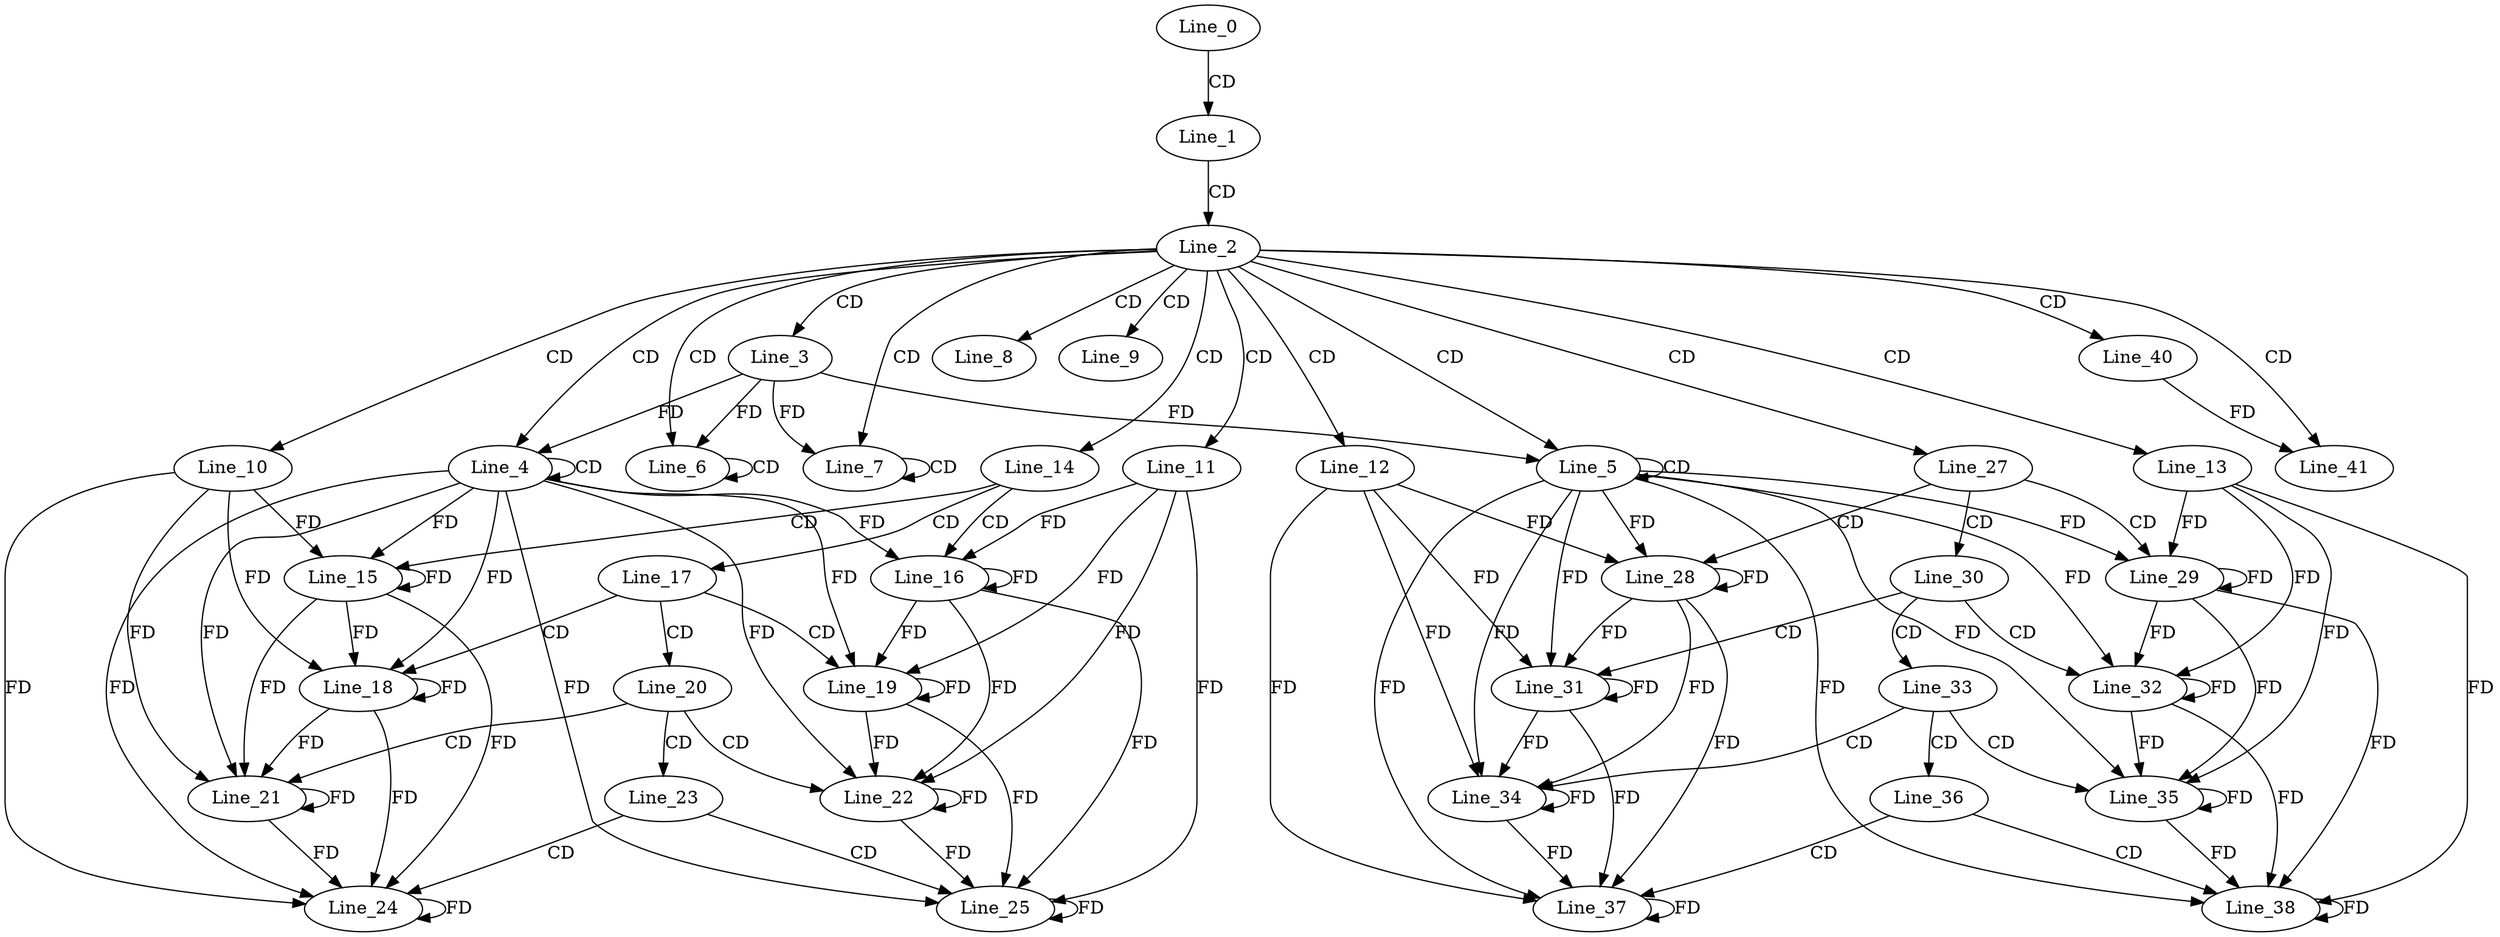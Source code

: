 digraph G {
  Line_0;
  Line_1;
  Line_2;
  Line_3;
  Line_4;
  Line_4;
  Line_5;
  Line_5;
  Line_6;
  Line_6;
  Line_7;
  Line_7;
  Line_8;
  Line_9;
  Line_10;
  Line_11;
  Line_12;
  Line_13;
  Line_14;
  Line_15;
  Line_16;
  Line_17;
  Line_18;
  Line_19;
  Line_19;
  Line_20;
  Line_21;
  Line_21;
  Line_22;
  Line_22;
  Line_23;
  Line_24;
  Line_24;
  Line_25;
  Line_27;
  Line_28;
  Line_29;
  Line_30;
  Line_31;
  Line_32;
  Line_32;
  Line_33;
  Line_34;
  Line_34;
  Line_35;
  Line_35;
  Line_36;
  Line_37;
  Line_37;
  Line_38;
  Line_40;
  Line_41;
  Line_0 -> Line_1 [ label="CD" ];
  Line_1 -> Line_2 [ label="CD" ];
  Line_2 -> Line_3 [ label="CD" ];
  Line_2 -> Line_4 [ label="CD" ];
  Line_4 -> Line_4 [ label="CD" ];
  Line_3 -> Line_4 [ label="FD" ];
  Line_2 -> Line_5 [ label="CD" ];
  Line_5 -> Line_5 [ label="CD" ];
  Line_3 -> Line_5 [ label="FD" ];
  Line_2 -> Line_6 [ label="CD" ];
  Line_6 -> Line_6 [ label="CD" ];
  Line_3 -> Line_6 [ label="FD" ];
  Line_2 -> Line_7 [ label="CD" ];
  Line_7 -> Line_7 [ label="CD" ];
  Line_3 -> Line_7 [ label="FD" ];
  Line_2 -> Line_8 [ label="CD" ];
  Line_2 -> Line_9 [ label="CD" ];
  Line_2 -> Line_10 [ label="CD" ];
  Line_2 -> Line_11 [ label="CD" ];
  Line_2 -> Line_12 [ label="CD" ];
  Line_2 -> Line_13 [ label="CD" ];
  Line_2 -> Line_14 [ label="CD" ];
  Line_14 -> Line_15 [ label="CD" ];
  Line_10 -> Line_15 [ label="FD" ];
  Line_15 -> Line_15 [ label="FD" ];
  Line_4 -> Line_15 [ label="FD" ];
  Line_14 -> Line_16 [ label="CD" ];
  Line_11 -> Line_16 [ label="FD" ];
  Line_16 -> Line_16 [ label="FD" ];
  Line_4 -> Line_16 [ label="FD" ];
  Line_14 -> Line_17 [ label="CD" ];
  Line_17 -> Line_18 [ label="CD" ];
  Line_10 -> Line_18 [ label="FD" ];
  Line_15 -> Line_18 [ label="FD" ];
  Line_18 -> Line_18 [ label="FD" ];
  Line_4 -> Line_18 [ label="FD" ];
  Line_17 -> Line_19 [ label="CD" ];
  Line_11 -> Line_19 [ label="FD" ];
  Line_16 -> Line_19 [ label="FD" ];
  Line_19 -> Line_19 [ label="FD" ];
  Line_4 -> Line_19 [ label="FD" ];
  Line_17 -> Line_20 [ label="CD" ];
  Line_20 -> Line_21 [ label="CD" ];
  Line_10 -> Line_21 [ label="FD" ];
  Line_15 -> Line_21 [ label="FD" ];
  Line_18 -> Line_21 [ label="FD" ];
  Line_21 -> Line_21 [ label="FD" ];
  Line_4 -> Line_21 [ label="FD" ];
  Line_20 -> Line_22 [ label="CD" ];
  Line_11 -> Line_22 [ label="FD" ];
  Line_16 -> Line_22 [ label="FD" ];
  Line_19 -> Line_22 [ label="FD" ];
  Line_22 -> Line_22 [ label="FD" ];
  Line_4 -> Line_22 [ label="FD" ];
  Line_20 -> Line_23 [ label="CD" ];
  Line_23 -> Line_24 [ label="CD" ];
  Line_10 -> Line_24 [ label="FD" ];
  Line_15 -> Line_24 [ label="FD" ];
  Line_18 -> Line_24 [ label="FD" ];
  Line_21 -> Line_24 [ label="FD" ];
  Line_24 -> Line_24 [ label="FD" ];
  Line_4 -> Line_24 [ label="FD" ];
  Line_23 -> Line_25 [ label="CD" ];
  Line_11 -> Line_25 [ label="FD" ];
  Line_16 -> Line_25 [ label="FD" ];
  Line_19 -> Line_25 [ label="FD" ];
  Line_22 -> Line_25 [ label="FD" ];
  Line_25 -> Line_25 [ label="FD" ];
  Line_4 -> Line_25 [ label="FD" ];
  Line_2 -> Line_27 [ label="CD" ];
  Line_27 -> Line_28 [ label="CD" ];
  Line_12 -> Line_28 [ label="FD" ];
  Line_28 -> Line_28 [ label="FD" ];
  Line_5 -> Line_28 [ label="FD" ];
  Line_27 -> Line_29 [ label="CD" ];
  Line_13 -> Line_29 [ label="FD" ];
  Line_29 -> Line_29 [ label="FD" ];
  Line_5 -> Line_29 [ label="FD" ];
  Line_27 -> Line_30 [ label="CD" ];
  Line_30 -> Line_31 [ label="CD" ];
  Line_12 -> Line_31 [ label="FD" ];
  Line_28 -> Line_31 [ label="FD" ];
  Line_31 -> Line_31 [ label="FD" ];
  Line_5 -> Line_31 [ label="FD" ];
  Line_30 -> Line_32 [ label="CD" ];
  Line_13 -> Line_32 [ label="FD" ];
  Line_29 -> Line_32 [ label="FD" ];
  Line_32 -> Line_32 [ label="FD" ];
  Line_5 -> Line_32 [ label="FD" ];
  Line_30 -> Line_33 [ label="CD" ];
  Line_33 -> Line_34 [ label="CD" ];
  Line_12 -> Line_34 [ label="FD" ];
  Line_28 -> Line_34 [ label="FD" ];
  Line_31 -> Line_34 [ label="FD" ];
  Line_34 -> Line_34 [ label="FD" ];
  Line_5 -> Line_34 [ label="FD" ];
  Line_33 -> Line_35 [ label="CD" ];
  Line_13 -> Line_35 [ label="FD" ];
  Line_29 -> Line_35 [ label="FD" ];
  Line_32 -> Line_35 [ label="FD" ];
  Line_35 -> Line_35 [ label="FD" ];
  Line_5 -> Line_35 [ label="FD" ];
  Line_33 -> Line_36 [ label="CD" ];
  Line_36 -> Line_37 [ label="CD" ];
  Line_12 -> Line_37 [ label="FD" ];
  Line_28 -> Line_37 [ label="FD" ];
  Line_31 -> Line_37 [ label="FD" ];
  Line_34 -> Line_37 [ label="FD" ];
  Line_37 -> Line_37 [ label="FD" ];
  Line_5 -> Line_37 [ label="FD" ];
  Line_36 -> Line_38 [ label="CD" ];
  Line_13 -> Line_38 [ label="FD" ];
  Line_29 -> Line_38 [ label="FD" ];
  Line_32 -> Line_38 [ label="FD" ];
  Line_35 -> Line_38 [ label="FD" ];
  Line_38 -> Line_38 [ label="FD" ];
  Line_5 -> Line_38 [ label="FD" ];
  Line_2 -> Line_40 [ label="CD" ];
  Line_2 -> Line_41 [ label="CD" ];
  Line_40 -> Line_41 [ label="FD" ];
}
